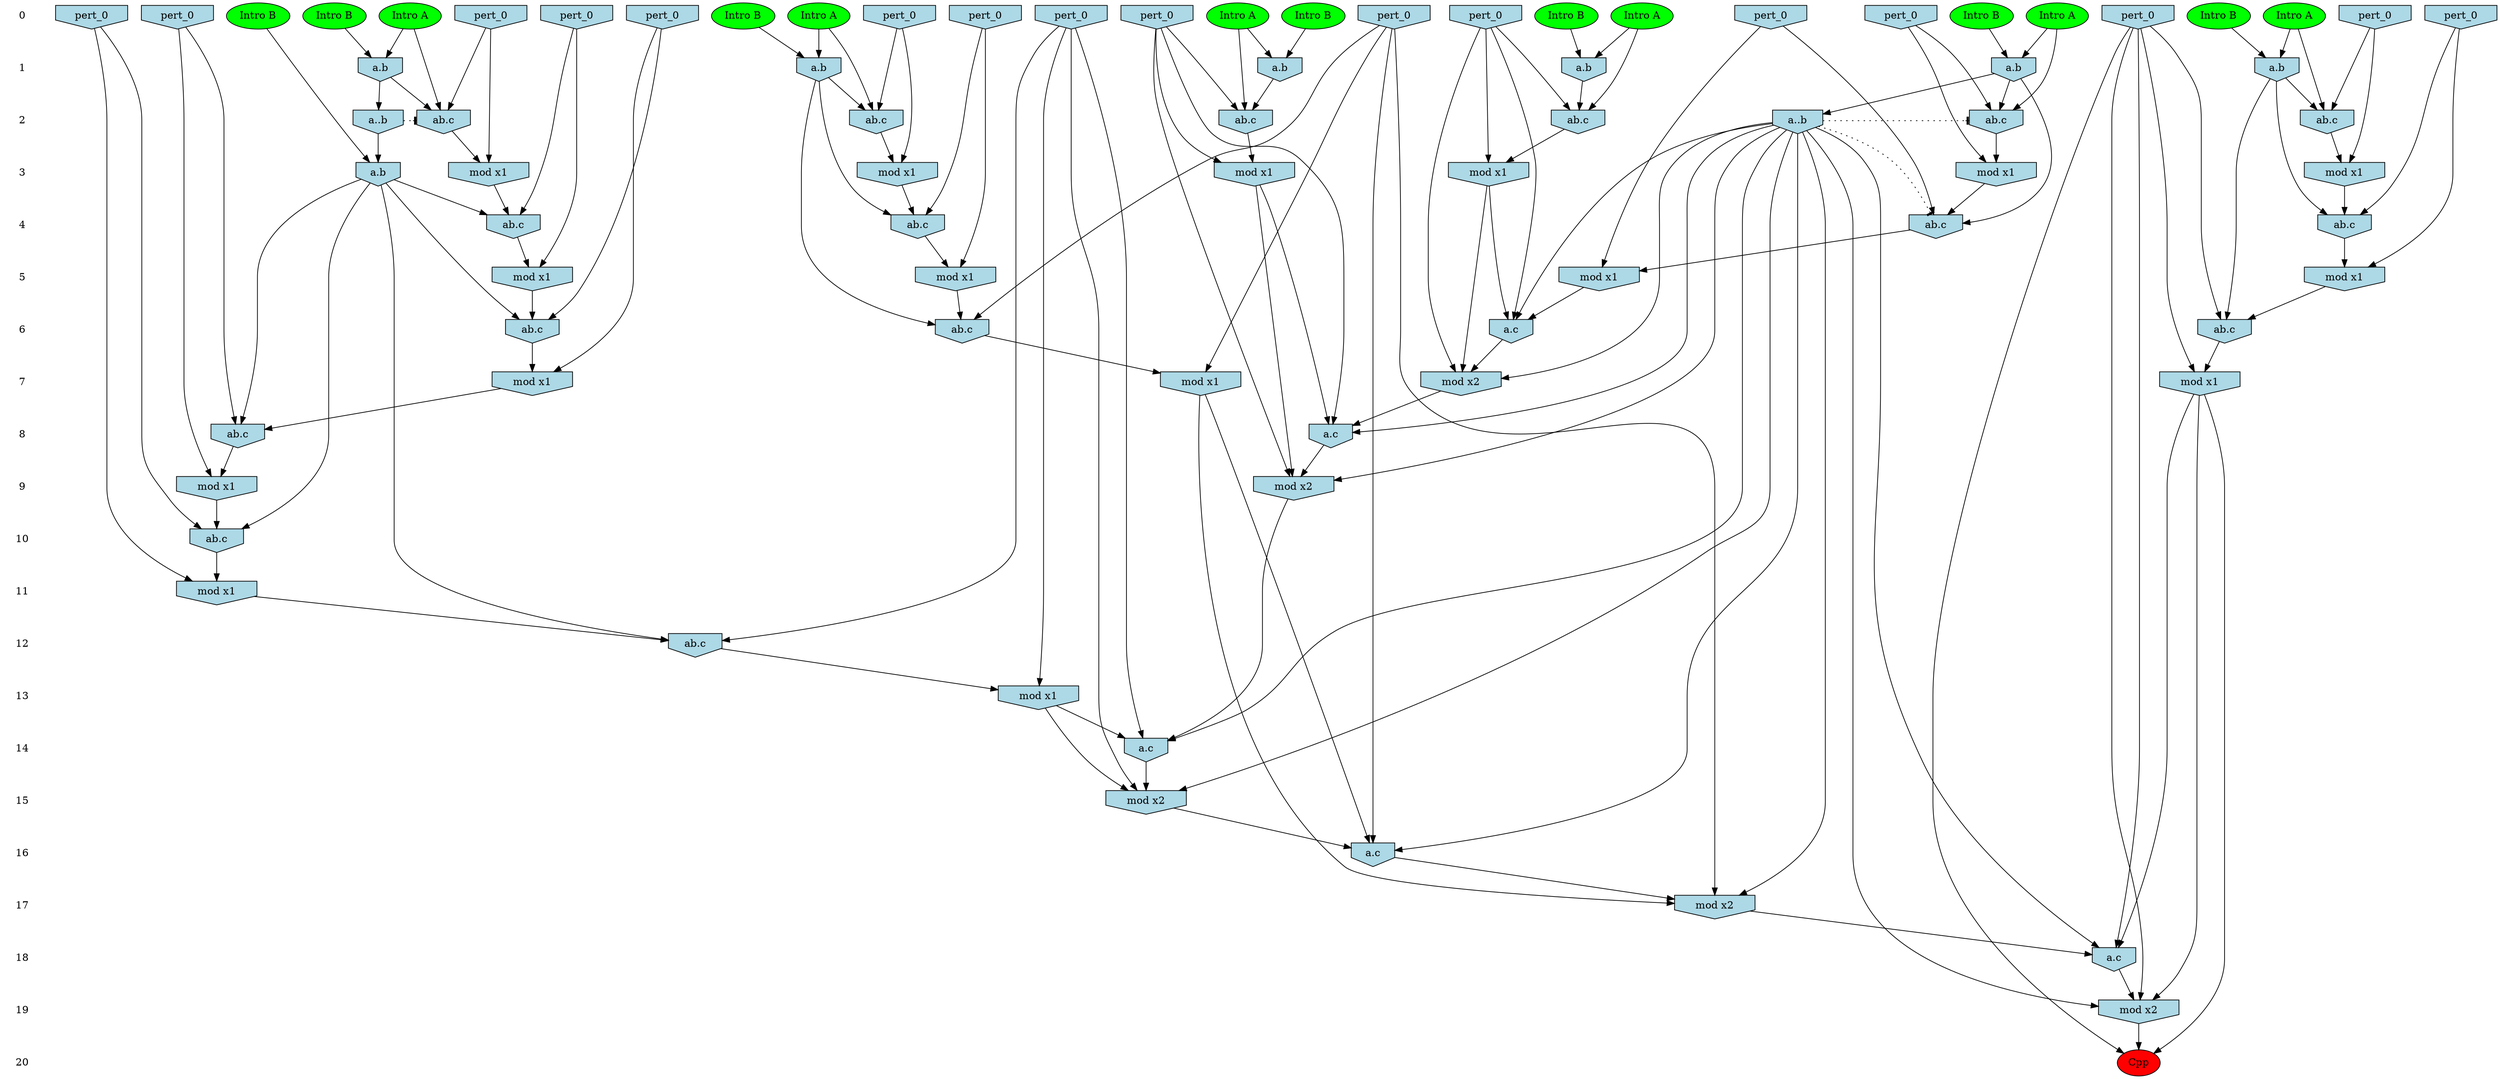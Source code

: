 /* Compression of 1 causal flows obtained in average at 2.001311E+01 t.u */
/* Compressed causal flows were: [2] */
digraph G{
 ranksep=.5 ; 
{ rank = same ; "0" [shape=plaintext] ; node_1 [label ="Intro A", style=filled,fillcolor=green] ;
node_2 [label ="Intro B", style=filled,fillcolor=green] ;
node_3 [label ="Intro A", style=filled,fillcolor=green] ;
node_4 [label ="Intro B", style=filled,fillcolor=green] ;
node_5 [label ="Intro A", style=filled,fillcolor=green] ;
node_6 [label ="Intro B", style=filled,fillcolor=green] ;
node_7 [label ="Intro A", style=filled,fillcolor=green] ;
node_8 [label ="Intro A", style=filled,fillcolor=green] ;
node_9 [label ="Intro B", style=filled,fillcolor=green] ;
node_10 [label ="Intro B", style=filled,fillcolor=green] ;
node_11 [label ="Intro B", style=filled,fillcolor=green] ;
node_12 [label ="Intro A", style=filled,fillcolor=green] ;
node_13 [label ="Intro B", style=filled,fillcolor=green] ;
node_18 [label="pert_0", shape=invhouse, style=filled, fillcolor = lightblue] ;
node_19 [label="pert_0", shape=invhouse, style=filled, fillcolor = lightblue] ;
node_20 [label="pert_0", shape=invhouse, style=filled, fillcolor = lightblue] ;
node_21 [label="pert_0", shape=invhouse, style=filled, fillcolor = lightblue] ;
node_22 [label="pert_0", shape=invhouse, style=filled, fillcolor = lightblue] ;
node_23 [label="pert_0", shape=invhouse, style=filled, fillcolor = lightblue] ;
node_24 [label="pert_0", shape=invhouse, style=filled, fillcolor = lightblue] ;
node_25 [label="pert_0", shape=invhouse, style=filled, fillcolor = lightblue] ;
node_26 [label="pert_0", shape=invhouse, style=filled, fillcolor = lightblue] ;
node_27 [label="pert_0", shape=invhouse, style=filled, fillcolor = lightblue] ;
node_28 [label="pert_0", shape=invhouse, style=filled, fillcolor = lightblue] ;
node_29 [label="pert_0", shape=invhouse, style=filled, fillcolor = lightblue] ;
node_30 [label="pert_0", shape=invhouse, style=filled, fillcolor = lightblue] ;
node_31 [label="pert_0", shape=invhouse, style=filled, fillcolor = lightblue] ;
node_32 [label="pert_0", shape=invhouse, style=filled, fillcolor = lightblue] ;
node_33 [label="pert_0", shape=invhouse, style=filled, fillcolor = lightblue] ;
}
{ rank = same ; "1" [shape=plaintext] ; node_14 [label="a.b", shape=invhouse, style=filled, fillcolor = lightblue] ;
node_15 [label="a.b", shape=invhouse, style=filled, fillcolor = lightblue] ;
node_16 [label="a.b", shape=invhouse, style=filled, fillcolor = lightblue] ;
node_17 [label="a.b", shape=invhouse, style=filled, fillcolor = lightblue] ;
node_39 [label="a.b", shape=invhouse, style=filled, fillcolor = lightblue] ;
node_46 [label="a.b", shape=invhouse, style=filled, fillcolor = lightblue] ;
}
{ rank = same ; "2" [shape=plaintext] ; node_34 [label="ab.c", shape=invhouse, style=filled, fillcolor = lightblue] ;
node_35 [label="ab.c", shape=invhouse, style=filled, fillcolor = lightblue] ;
node_36 [label="ab.c", shape=invhouse, style=filled, fillcolor = lightblue] ;
node_37 [label="ab.c", shape=invhouse, style=filled, fillcolor = lightblue] ;
node_40 [label="ab.c", shape=invhouse, style=filled, fillcolor = lightblue] ;
node_43 [label="a..b", shape=invhouse, style=filled, fillcolor = lightblue] ;
node_44 [label="a..b", shape=invhouse, style=filled, fillcolor = lightblue] ;
node_47 [label="ab.c", shape=invhouse, style=filled, fillcolor = lightblue] ;
}
{ rank = same ; "3" [shape=plaintext] ; node_38 [label="mod x1", shape=invhouse, style=filled, fillcolor = lightblue] ;
node_42 [label="mod x1", shape=invhouse, style=filled, fillcolor = lightblue] ;
node_48 [label="mod x1", shape=invhouse, style=filled, fillcolor = lightblue] ;
node_49 [label="a.b", shape=invhouse, style=filled, fillcolor = lightblue] ;
node_51 [label="mod x1", shape=invhouse, style=filled, fillcolor = lightblue] ;
node_54 [label="mod x1", shape=invhouse, style=filled, fillcolor = lightblue] ;
node_55 [label="mod x1", shape=invhouse, style=filled, fillcolor = lightblue] ;
}
{ rank = same ; "4" [shape=plaintext] ; node_41 [label="ab.c", shape=invhouse, style=filled, fillcolor = lightblue] ;
node_50 [label="ab.c", shape=invhouse, style=filled, fillcolor = lightblue] ;
node_56 [label="ab.c", shape=invhouse, style=filled, fillcolor = lightblue] ;
node_58 [label="ab.c", shape=invhouse, style=filled, fillcolor = lightblue] ;
}
{ rank = same ; "5" [shape=plaintext] ; node_45 [label="mod x1", shape=invhouse, style=filled, fillcolor = lightblue] ;
node_52 [label="mod x1", shape=invhouse, style=filled, fillcolor = lightblue] ;
node_59 [label="mod x1", shape=invhouse, style=filled, fillcolor = lightblue] ;
node_64 [label="mod x1", shape=invhouse, style=filled, fillcolor = lightblue] ;
}
{ rank = same ; "6" [shape=plaintext] ; node_53 [label="ab.c", shape=invhouse, style=filled, fillcolor = lightblue] ;
node_60 [label="ab.c", shape=invhouse, style=filled, fillcolor = lightblue] ;
node_62 [label="a.c", shape=invhouse, style=filled, fillcolor = lightblue] ;
node_65 [label="ab.c", shape=invhouse, style=filled, fillcolor = lightblue] ;
}
{ rank = same ; "7" [shape=plaintext] ; node_57 [label="mod x1", shape=invhouse, style=filled, fillcolor = lightblue] ;
node_61 [label="mod x1", shape=invhouse, style=filled, fillcolor = lightblue] ;
node_63 [label="mod x2", shape=invhouse, style=filled, fillcolor = lightblue] ;
node_66 [label="mod x1", shape=invhouse, style=filled, fillcolor = lightblue] ;
}
{ rank = same ; "8" [shape=plaintext] ; node_67 [label="ab.c", shape=invhouse, style=filled, fillcolor = lightblue] ;
node_68 [label="a.c", shape=invhouse, style=filled, fillcolor = lightblue] ;
}
{ rank = same ; "9" [shape=plaintext] ; node_69 [label="mod x1", shape=invhouse, style=filled, fillcolor = lightblue] ;
node_74 [label="mod x2", shape=invhouse, style=filled, fillcolor = lightblue] ;
}
{ rank = same ; "10" [shape=plaintext] ; node_70 [label="ab.c", shape=invhouse, style=filled, fillcolor = lightblue] ;
}
{ rank = same ; "11" [shape=plaintext] ; node_71 [label="mod x1", shape=invhouse, style=filled, fillcolor = lightblue] ;
}
{ rank = same ; "12" [shape=plaintext] ; node_72 [label="ab.c", shape=invhouse, style=filled, fillcolor = lightblue] ;
}
{ rank = same ; "13" [shape=plaintext] ; node_73 [label="mod x1", shape=invhouse, style=filled, fillcolor = lightblue] ;
}
{ rank = same ; "14" [shape=plaintext] ; node_75 [label="a.c", shape=invhouse, style=filled, fillcolor = lightblue] ;
}
{ rank = same ; "15" [shape=plaintext] ; node_76 [label="mod x2", shape=invhouse, style=filled, fillcolor = lightblue] ;
}
{ rank = same ; "16" [shape=plaintext] ; node_77 [label="a.c", shape=invhouse, style=filled, fillcolor = lightblue] ;
}
{ rank = same ; "17" [shape=plaintext] ; node_78 [label="mod x2", shape=invhouse, style=filled, fillcolor = lightblue] ;
}
{ rank = same ; "18" [shape=plaintext] ; node_79 [label="a.c", shape=invhouse, style=filled, fillcolor = lightblue] ;
}
{ rank = same ; "19" [shape=plaintext] ; node_80 [label="mod x2", shape=invhouse, style=filled, fillcolor = lightblue] ;
}
{ rank = same ; "20" [shape=plaintext] ; node_81 [label ="Cpp", style=filled, fillcolor=red] ;
}
"0" -> "1" [style="invis"]; 
"1" -> "2" [style="invis"]; 
"2" -> "3" [style="invis"]; 
"3" -> "4" [style="invis"]; 
"4" -> "5" [style="invis"]; 
"5" -> "6" [style="invis"]; 
"6" -> "7" [style="invis"]; 
"7" -> "8" [style="invis"]; 
"8" -> "9" [style="invis"]; 
"9" -> "10" [style="invis"]; 
"10" -> "11" [style="invis"]; 
"11" -> "12" [style="invis"]; 
"12" -> "13" [style="invis"]; 
"13" -> "14" [style="invis"]; 
"14" -> "15" [style="invis"]; 
"15" -> "16" [style="invis"]; 
"16" -> "17" [style="invis"]; 
"17" -> "18" [style="invis"]; 
"18" -> "19" [style="invis"]; 
"19" -> "20" [style="invis"]; 
node_1 -> node_14
node_6 -> node_14
node_2 -> node_15
node_12 -> node_15
node_4 -> node_16
node_5 -> node_16
node_8 -> node_17
node_11 -> node_17
node_5 -> node_34
node_16 -> node_34
node_20 -> node_34
node_1 -> node_35
node_14 -> node_35
node_29 -> node_35
node_8 -> node_36
node_17 -> node_36
node_33 -> node_36
node_12 -> node_37
node_15 -> node_37
node_27 -> node_37
node_33 -> node_38
node_36 -> node_38
node_3 -> node_39
node_10 -> node_39
node_3 -> node_40
node_19 -> node_40
node_39 -> node_40
node_17 -> node_41
node_21 -> node_41
node_38 -> node_41
node_20 -> node_42
node_34 -> node_42
node_39 -> node_43
node_17 -> node_44
node_21 -> node_45
node_41 -> node_45
node_7 -> node_46
node_9 -> node_46
node_7 -> node_47
node_26 -> node_47
node_46 -> node_47
node_26 -> node_48
node_47 -> node_48
node_13 -> node_49
node_43 -> node_49
node_18 -> node_50
node_46 -> node_50
node_48 -> node_50
node_27 -> node_51
node_37 -> node_51
node_18 -> node_52
node_50 -> node_52
node_25 -> node_53
node_46 -> node_53
node_52 -> node_53
node_19 -> node_54
node_40 -> node_54
node_29 -> node_55
node_35 -> node_55
node_28 -> node_56
node_49 -> node_56
node_54 -> node_56
node_25 -> node_57
node_53 -> node_57
node_14 -> node_58
node_30 -> node_58
node_55 -> node_58
node_30 -> node_59
node_58 -> node_59
node_14 -> node_60
node_24 -> node_60
node_59 -> node_60
node_24 -> node_61
node_60 -> node_61
node_27 -> node_62
node_44 -> node_62
node_45 -> node_62
node_51 -> node_62
node_27 -> node_63
node_44 -> node_63
node_51 -> node_63
node_62 -> node_63
node_28 -> node_64
node_56 -> node_64
node_23 -> node_65
node_49 -> node_65
node_64 -> node_65
node_23 -> node_66
node_65 -> node_66
node_32 -> node_67
node_49 -> node_67
node_66 -> node_67
node_20 -> node_68
node_42 -> node_68
node_44 -> node_68
node_63 -> node_68
node_32 -> node_69
node_67 -> node_69
node_22 -> node_70
node_49 -> node_70
node_69 -> node_70
node_22 -> node_71
node_70 -> node_71
node_31 -> node_72
node_49 -> node_72
node_71 -> node_72
node_31 -> node_73
node_72 -> node_73
node_20 -> node_74
node_42 -> node_74
node_44 -> node_74
node_68 -> node_74
node_31 -> node_75
node_44 -> node_75
node_73 -> node_75
node_74 -> node_75
node_31 -> node_76
node_44 -> node_76
node_73 -> node_76
node_75 -> node_76
node_25 -> node_77
node_44 -> node_77
node_57 -> node_77
node_76 -> node_77
node_25 -> node_78
node_44 -> node_78
node_57 -> node_78
node_77 -> node_78
node_24 -> node_79
node_44 -> node_79
node_61 -> node_79
node_78 -> node_79
node_24 -> node_80
node_44 -> node_80
node_61 -> node_80
node_79 -> node_80
node_24 -> node_81
node_61 -> node_81
node_80 -> node_81
node_43 -> node_40 [style=dotted, arrowhead = tee] 
node_44 -> node_36 [style=dotted, arrowhead = tee] 
node_44 -> node_41 [style=dotted, arrowhead = tee] 
}
/*
 Dot generation time: 0.000000
*/